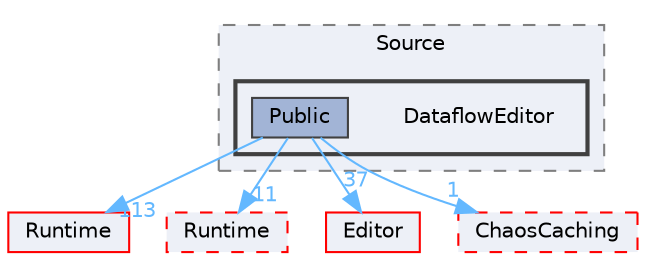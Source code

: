 digraph "DataflowEditor"
{
 // INTERACTIVE_SVG=YES
 // LATEX_PDF_SIZE
  bgcolor="transparent";
  edge [fontname=Helvetica,fontsize=10,labelfontname=Helvetica,labelfontsize=10];
  node [fontname=Helvetica,fontsize=10,shape=box,height=0.2,width=0.4];
  compound=true
  subgraph clusterdir_36ac2aabc7d8bbf4c92a30ef936bcfd4 {
    graph [ bgcolor="#edf0f7", pencolor="grey50", label="Source", fontname=Helvetica,fontsize=10 style="filled,dashed", URL="dir_36ac2aabc7d8bbf4c92a30ef936bcfd4.html",tooltip=""]
  subgraph clusterdir_618992e683a014771850366071308b8b {
    graph [ bgcolor="#edf0f7", pencolor="grey25", label="", fontname=Helvetica,fontsize=10 style="filled,bold", URL="dir_618992e683a014771850366071308b8b.html",tooltip=""]
    dir_618992e683a014771850366071308b8b [shape=plaintext, label="DataflowEditor"];
  dir_eb2fcef79001a6b58b1f6d1800135be6 [label="Public", fillcolor="#a2b4d6", color="grey25", style="filled", URL="dir_eb2fcef79001a6b58b1f6d1800135be6.html",tooltip=""];
  }
  }
  dir_7536b172fbd480bfd146a1b1acd6856b [label="Runtime", fillcolor="#edf0f7", color="red", style="filled", URL="dir_7536b172fbd480bfd146a1b1acd6856b.html",tooltip=""];
  dir_a60e1ce30f7313164a0e11a69cddad56 [label="Runtime", fillcolor="#edf0f7", color="red", style="filled,dashed", URL="dir_a60e1ce30f7313164a0e11a69cddad56.html",tooltip=""];
  dir_b26507eead720464ba2ac6bbc6dcec5f [label="Editor", fillcolor="#edf0f7", color="red", style="filled", URL="dir_b26507eead720464ba2ac6bbc6dcec5f.html",tooltip=""];
  dir_cd706f977b82d923dde6c05bab25dfc7 [label="ChaosCaching", fillcolor="#edf0f7", color="red", style="filled,dashed", URL="dir_cd706f977b82d923dde6c05bab25dfc7.html",tooltip=""];
  dir_eb2fcef79001a6b58b1f6d1800135be6->dir_7536b172fbd480bfd146a1b1acd6856b [headlabel="113", labeldistance=1.5 headhref="dir_000811_000984.html" href="dir_000811_000984.html" color="steelblue1" fontcolor="steelblue1"];
  dir_eb2fcef79001a6b58b1f6d1800135be6->dir_a60e1ce30f7313164a0e11a69cddad56 [headlabel="11", labeldistance=1.5 headhref="dir_000811_000983.html" href="dir_000811_000983.html" color="steelblue1" fontcolor="steelblue1"];
  dir_eb2fcef79001a6b58b1f6d1800135be6->dir_b26507eead720464ba2ac6bbc6dcec5f [headlabel="37", labeldistance=1.5 headhref="dir_000811_000357.html" href="dir_000811_000357.html" color="steelblue1" fontcolor="steelblue1"];
  dir_eb2fcef79001a6b58b1f6d1800135be6->dir_cd706f977b82d923dde6c05bab25dfc7 [headlabel="1", labeldistance=1.5 headhref="dir_000811_000133.html" href="dir_000811_000133.html" color="steelblue1" fontcolor="steelblue1"];
}

